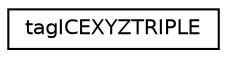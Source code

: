 digraph G
{
  edge [fontname="Helvetica",fontsize="10",labelfontname="Helvetica",labelfontsize="10"];
  node [fontname="Helvetica",fontsize="10",shape=record];
  rankdir="LR";
  Node1 [label="tagICEXYZTRIPLE",height=0.2,width=0.4,color="black", fillcolor="white", style="filled",URL="$structtag_i_c_e_x_y_z_t_r_i_p_l_e.html"];
}
